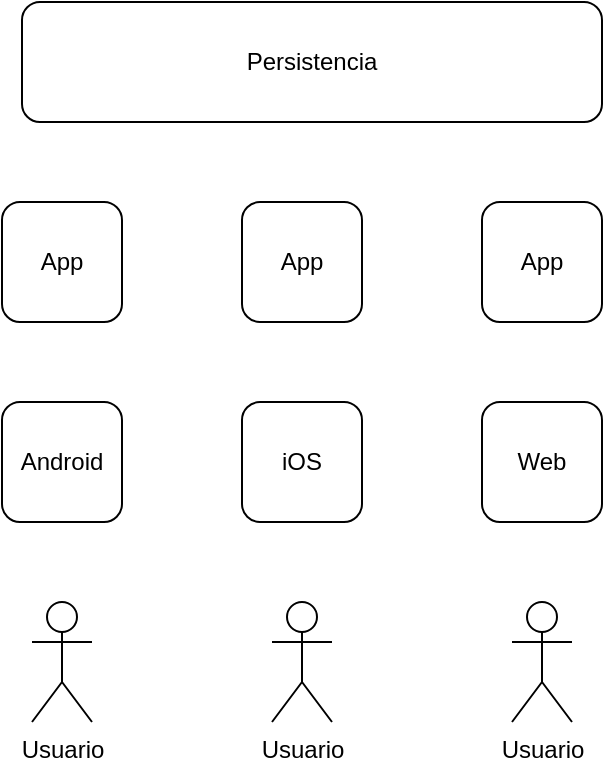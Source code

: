 <mxfile version="14.8.4" type="github">
  <diagram id="U8M4_-cLWIDiqlrsoUaA" name="Page-1">
    <mxGraphModel dx="868" dy="482" grid="1" gridSize="10" guides="1" tooltips="1" connect="1" arrows="1" fold="1" page="1" pageScale="1" pageWidth="1169" pageHeight="827" math="0" shadow="0">
      <root>
        <mxCell id="0" />
        <mxCell id="1" parent="0" />
        <mxCell id="FlsYvMmEKagO2YmYjC0v-1" value="Usuario" style="shape=umlActor;verticalLabelPosition=bottom;verticalAlign=top;html=1;outlineConnect=0;" vertex="1" parent="1">
          <mxGeometry x="205" y="340" width="30" height="60" as="geometry" />
        </mxCell>
        <mxCell id="FlsYvMmEKagO2YmYjC0v-5" value="Android" style="rounded=1;whiteSpace=wrap;html=1;" vertex="1" parent="1">
          <mxGeometry x="190" y="240" width="60" height="60" as="geometry" />
        </mxCell>
        <mxCell id="FlsYvMmEKagO2YmYjC0v-9" value="Usuario" style="shape=umlActor;verticalLabelPosition=bottom;verticalAlign=top;html=1;outlineConnect=0;" vertex="1" parent="1">
          <mxGeometry x="325" y="340" width="30" height="60" as="geometry" />
        </mxCell>
        <mxCell id="FlsYvMmEKagO2YmYjC0v-10" value="iOS" style="rounded=1;whiteSpace=wrap;html=1;" vertex="1" parent="1">
          <mxGeometry x="310" y="240" width="60" height="60" as="geometry" />
        </mxCell>
        <mxCell id="FlsYvMmEKagO2YmYjC0v-11" value="Usuario" style="shape=umlActor;verticalLabelPosition=bottom;verticalAlign=top;html=1;outlineConnect=0;" vertex="1" parent="1">
          <mxGeometry x="445" y="340" width="30" height="60" as="geometry" />
        </mxCell>
        <mxCell id="FlsYvMmEKagO2YmYjC0v-12" value="Web" style="rounded=1;whiteSpace=wrap;html=1;" vertex="1" parent="1">
          <mxGeometry x="430" y="240" width="60" height="60" as="geometry" />
        </mxCell>
        <mxCell id="FlsYvMmEKagO2YmYjC0v-13" value="App" style="rounded=1;whiteSpace=wrap;html=1;" vertex="1" parent="1">
          <mxGeometry x="190" y="140" width="60" height="60" as="geometry" />
        </mxCell>
        <mxCell id="FlsYvMmEKagO2YmYjC0v-14" value="App" style="rounded=1;whiteSpace=wrap;html=1;" vertex="1" parent="1">
          <mxGeometry x="310" y="140" width="60" height="60" as="geometry" />
        </mxCell>
        <mxCell id="FlsYvMmEKagO2YmYjC0v-15" value="App" style="rounded=1;whiteSpace=wrap;html=1;" vertex="1" parent="1">
          <mxGeometry x="430" y="140" width="60" height="60" as="geometry" />
        </mxCell>
        <mxCell id="FlsYvMmEKagO2YmYjC0v-16" value="Persistencia" style="rounded=1;whiteSpace=wrap;html=1;" vertex="1" parent="1">
          <mxGeometry x="200" y="40" width="290" height="60" as="geometry" />
        </mxCell>
      </root>
    </mxGraphModel>
  </diagram>
</mxfile>
